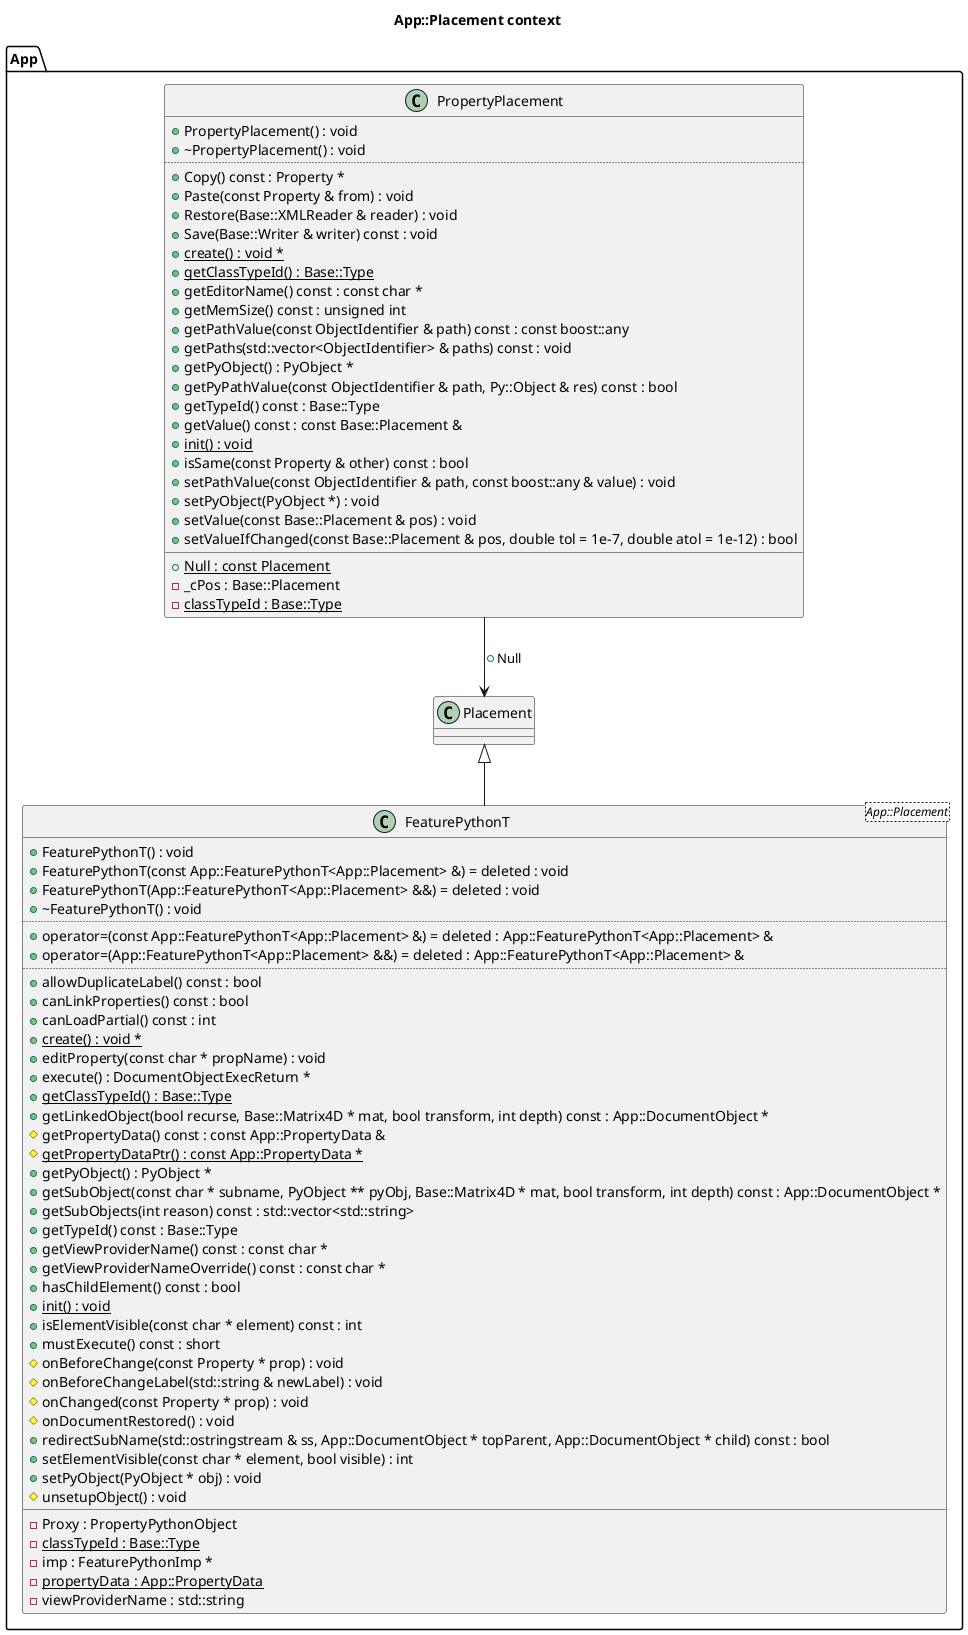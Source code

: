 @startuml
title App::Placement context
package [App] as C_0018282610363821501524 {
class "PropertyPlacement" as C_0000677701823704837107
class C_0000677701823704837107 [[https://github.com/FreeCAD/FreeCAD/blob/2fcc5317fe3aee96ca73475986a577719fc78e20/src/App/PropertyGeo.h#L299{PropertyPlacement}]] {
+PropertyPlacement() : void [[[https://github.com/FreeCAD/FreeCAD/blob/2fcc5317fe3aee96ca73475986a577719fc78e20/src/App/PropertyGeo.h#L308{PropertyPlacement}]]]
+~PropertyPlacement() : void [[[https://github.com/FreeCAD/FreeCAD/blob/2fcc5317fe3aee96ca73475986a577719fc78e20/src/App/PropertyGeo.h#L314{~PropertyPlacement}]]]
..
+Copy() const : Property * [[[https://github.com/FreeCAD/FreeCAD/blob/2fcc5317fe3aee96ca73475986a577719fc78e20/src/App/PropertyGeo.h#L351{Copy}]]]
+Paste(const Property & from) : void [[[https://github.com/FreeCAD/FreeCAD/blob/2fcc5317fe3aee96ca73475986a577719fc78e20/src/App/PropertyGeo.h#L352{Paste}]]]
+Restore(Base::XMLReader & reader) : void [[[https://github.com/FreeCAD/FreeCAD/blob/2fcc5317fe3aee96ca73475986a577719fc78e20/src/App/PropertyGeo.h#L349{Restore}]]]
+Save(Base::Writer & writer) const : void [[[https://github.com/FreeCAD/FreeCAD/blob/2fcc5317fe3aee96ca73475986a577719fc78e20/src/App/PropertyGeo.h#L348{Save}]]]
{static} +create() : void * [[[https://github.com/FreeCAD/FreeCAD/blob/2fcc5317fe3aee96ca73475986a577719fc78e20/src/Base/BaseClass.h#L52{create}]]]
{static} +getClassTypeId() : Base::Type [[[https://github.com/FreeCAD/FreeCAD/blob/2fcc5317fe3aee96ca73475986a577719fc78e20/src/Base/BaseClass.h#L49{getClassTypeId}]]]
+getEditorName() const : const char * [[[https://github.com/FreeCAD/FreeCAD/blob/2fcc5317fe3aee96ca73475986a577719fc78e20/src/App/PropertyGeo.h#L341{getEditorName}]]]
+getMemSize() const : unsigned int [[[https://github.com/FreeCAD/FreeCAD/blob/2fcc5317fe3aee96ca73475986a577719fc78e20/src/App/PropertyGeo.h#L354{getMemSize}]]]
+getPathValue(const ObjectIdentifier & path) const : const boost::any [[[https://github.com/FreeCAD/FreeCAD/blob/2fcc5317fe3aee96ca73475986a577719fc78e20/src/App/PropertyGeo.h#L337{getPathValue}]]]
+getPaths(std::vector<ObjectIdentifier> & paths) const : void [[[https://github.com/FreeCAD/FreeCAD/blob/2fcc5317fe3aee96ca73475986a577719fc78e20/src/App/PropertyGeo.h#L333{getPaths}]]]
+getPyObject() : PyObject * [[[https://github.com/FreeCAD/FreeCAD/blob/2fcc5317fe3aee96ca73475986a577719fc78e20/src/App/PropertyGeo.h#L345{getPyObject}]]]
+getPyPathValue(const ObjectIdentifier & path, Py::Object & res) const : bool [[[https://github.com/FreeCAD/FreeCAD/blob/2fcc5317fe3aee96ca73475986a577719fc78e20/src/App/PropertyGeo.h#L339{getPyPathValue}]]]
+getTypeId() const : Base::Type [[[https://github.com/FreeCAD/FreeCAD/blob/2fcc5317fe3aee96ca73475986a577719fc78e20/src/Base/BaseClass.h#L50{getTypeId}]]]
+getValue() const : const Base::Placement & [[[https://github.com/FreeCAD/FreeCAD/blob/2fcc5317fe3aee96ca73475986a577719fc78e20/src/App/PropertyGeo.h#L330{getValue}]]]
{static} +init() : void [[[https://github.com/FreeCAD/FreeCAD/blob/2fcc5317fe3aee96ca73475986a577719fc78e20/src/Base/BaseClass.h#L51{init}]]]
+isSame(const Property & other) const : bool [[[https://github.com/FreeCAD/FreeCAD/blob/2fcc5317fe3aee96ca73475986a577719fc78e20/src/App/PropertyGeo.h#L358{isSame}]]]
+setPathValue(const ObjectIdentifier & path, const boost::any & value) : void [[[https://github.com/FreeCAD/FreeCAD/blob/2fcc5317fe3aee96ca73475986a577719fc78e20/src/App/PropertyGeo.h#L335{setPathValue}]]]
+setPyObject(PyObject *) : void [[[https://github.com/FreeCAD/FreeCAD/blob/2fcc5317fe3aee96ca73475986a577719fc78e20/src/App/PropertyGeo.h#L346{setPyObject}]]]
+setValue(const Base::Placement & pos) : void [[[https://github.com/FreeCAD/FreeCAD/blob/2fcc5317fe3aee96ca73475986a577719fc78e20/src/App/PropertyGeo.h#L318{setValue}]]]
+setValueIfChanged(const Base::Placement & pos, double tol = 1e-7, double atol = 1e-12) : bool [[[https://github.com/FreeCAD/FreeCAD/blob/2fcc5317fe3aee96ca73475986a577719fc78e20/src/App/PropertyGeo.h#L325{setValueIfChanged}]]]
__
{static} +Null : const Placement [[[https://github.com/FreeCAD/FreeCAD/blob/2fcc5317fe3aee96ca73475986a577719fc78e20/src/App/PropertyGeo.h#L365{Null}]]]
-_cPos : Base::Placement [[[https://github.com/FreeCAD/FreeCAD/blob/2fcc5317fe3aee96ca73475986a577719fc78e20/src/App/PropertyGeo.h#L368{_cPos}]]]
{static} -classTypeId : Base::Type [[[https://github.com/FreeCAD/FreeCAD/blob/2fcc5317fe3aee96ca73475986a577719fc78e20/src/Base/BaseClass.h#L55{classTypeId}]]]
}
class "Placement" as C_0003422068113493092212
class C_0003422068113493092212 [[https://github.com/FreeCAD/FreeCAD/blob/2fcc5317fe3aee96ca73475986a577719fc78e20/src/App/PropertyGeo.h#L47{Placement}]] {
__
}
class "FeaturePythonT<App::Placement>" as C_0008828268465485334205
class C_0008828268465485334205 [[https://github.com/FreeCAD/FreeCAD/blob/2fcc5317fe3aee96ca73475986a577719fc78e20/src/App/Placement.cpp#L52{FeaturePythonT}]] {
+FeaturePythonT() : void [[[https://github.com/FreeCAD/FreeCAD/blob/2fcc5317fe3aee96ca73475986a577719fc78e20/src/App/FeaturePython.h#L173{FeaturePythonT}]]]
+FeaturePythonT(const App::FeaturePythonT<App::Placement> &) = deleted : void [[[https://github.com/FreeCAD/FreeCAD/blob/2fcc5317fe3aee96ca73475986a577719fc78e20/src/App/FeaturePython.h#L351{FeaturePythonT}]]]
+FeaturePythonT(App::FeaturePythonT<App::Placement> &&) = deleted : void [[[https://github.com/FreeCAD/FreeCAD/blob/2fcc5317fe3aee96ca73475986a577719fc78e20/src/App/FeaturePython.h#L352{FeaturePythonT}]]]
+~FeaturePythonT() : void [[[https://github.com/FreeCAD/FreeCAD/blob/2fcc5317fe3aee96ca73475986a577719fc78e20/src/App/FeaturePython.h#L178{~FeaturePythonT}]]]
..
+operator=(const App::FeaturePythonT<App::Placement> &) = deleted : App::FeaturePythonT<App::Placement> & [[[https://github.com/FreeCAD/FreeCAD/blob/2fcc5317fe3aee96ca73475986a577719fc78e20/src/App/FeaturePython.h#L353{operator=}]]]
+operator=(App::FeaturePythonT<App::Placement> &&) = deleted : App::FeaturePythonT<App::Placement> & [[[https://github.com/FreeCAD/FreeCAD/blob/2fcc5317fe3aee96ca73475986a577719fc78e20/src/App/FeaturePython.h#L354{operator=}]]]
..
+allowDuplicateLabel() const : bool [[[https://github.com/FreeCAD/FreeCAD/blob/2fcc5317fe3aee96ca73475986a577719fc78e20/src/App/FeaturePython.h#L276{allowDuplicateLabel}]]]
+canLinkProperties() const : bool [[[https://github.com/FreeCAD/FreeCAD/blob/2fcc5317fe3aee96ca73475986a577719fc78e20/src/App/FeaturePython.h#L265{canLinkProperties}]]]
+canLoadPartial() const : int [[[https://github.com/FreeCAD/FreeCAD/blob/2fcc5317fe3aee96ca73475986a577719fc78e20/src/App/FeaturePython.h#L300{canLoadPartial}]]]
{static} +create() : void * [[[https://github.com/FreeCAD/FreeCAD/blob/2fcc5317fe3aee96ca73475986a577719fc78e20/src/App/PropertyContainer.h#L335{create}]]]
+editProperty(const char * propName) : void [[[https://github.com/FreeCAD/FreeCAD/blob/2fcc5317fe3aee96ca73475986a577719fc78e20/src/App/FeaturePython.h#L307{editProperty}]]]
+execute() : DocumentObjectExecReturn * [[[https://github.com/FreeCAD/FreeCAD/blob/2fcc5317fe3aee96ca73475986a577719fc78e20/src/App/FeaturePython.h#L192{execute}]]]
{static} +getClassTypeId() : Base::Type [[[https://github.com/FreeCAD/FreeCAD/blob/2fcc5317fe3aee96ca73475986a577719fc78e20/src/App/PropertyContainer.h#L333{getClassTypeId}]]]
+getLinkedObject(bool recurse, Base::Matrix4D * mat, bool transform, int depth) const : App::DocumentObject * [[[https://github.com/FreeCAD/FreeCAD/blob/2fcc5317fe3aee96ca73475986a577719fc78e20/src/App/FeaturePython.h#L230{getLinkedObject}]]]
#getPropertyData() const : const App::PropertyData & [[[https://github.com/FreeCAD/FreeCAD/blob/2fcc5317fe3aee96ca73475986a577719fc78e20/src/App/PropertyContainer.h#L343{getPropertyData}]]]
{static} #getPropertyDataPtr() : const App::PropertyData * [[[https://github.com/FreeCAD/FreeCAD/blob/2fcc5317fe3aee96ca73475986a577719fc78e20/src/App/PropertyContainer.h#L342{getPropertyDataPtr}]]]
+getPyObject() : PyObject * [[[https://github.com/FreeCAD/FreeCAD/blob/2fcc5317fe3aee96ca73475986a577719fc78e20/src/App/FeaturePython.h#L312{getPyObject}]]]
+getSubObject(const char * subname, PyObject ** pyObj, Base::Matrix4D * mat, bool transform, int depth) const : App::DocumentObject * [[[https://github.com/FreeCAD/FreeCAD/blob/2fcc5317fe3aee96ca73475986a577719fc78e20/src/App/FeaturePython.h#L214{getSubObject}]]]
+getSubObjects(int reason) const : std::vector<std::string> [[[https://github.com/FreeCAD/FreeCAD/blob/2fcc5317fe3aee96ca73475986a577719fc78e20/src/App/FeaturePython.h#L223{getSubObjects}]]]
+getTypeId() const : Base::Type [[[https://github.com/FreeCAD/FreeCAD/blob/2fcc5317fe3aee96ca73475986a577719fc78e20/src/App/PropertyContainer.h#L334{getTypeId}]]]
+getViewProviderName() const : const char * [[[https://github.com/FreeCAD/FreeCAD/blob/2fcc5317fe3aee96ca73475986a577719fc78e20/src/App/Placement.cpp#L49{getViewProviderName}]]]
+getViewProviderNameOverride() const : const char * [[[https://github.com/FreeCAD/FreeCAD/blob/2fcc5317fe3aee96ca73475986a577719fc78e20/src/App/FeaturePython.h#L203{getViewProviderNameOverride}]]]
+hasChildElement() const : bool [[[https://github.com/FreeCAD/FreeCAD/blob/2fcc5317fe3aee96ca73475986a577719fc78e20/src/App/FeaturePython.h#L240{hasChildElement}]]]
{static} +init() : void [[[https://github.com/FreeCAD/FreeCAD/blob/2fcc5317fe3aee96ca73475986a577719fc78e20/src/App/PropertyContainer.h#L344{init}]]]
+isElementVisible(const char * element) const : int [[[https://github.com/FreeCAD/FreeCAD/blob/2fcc5317fe3aee96ca73475986a577719fc78e20/src/App/FeaturePython.h#L251{isElementVisible}]]]
+mustExecute() const : short [[[https://github.com/FreeCAD/FreeCAD/blob/2fcc5317fe3aee96ca73475986a577719fc78e20/src/App/FeaturePython.h#L184{mustExecute}]]]
#onBeforeChange(const Property * prop) : void [[[https://github.com/FreeCAD/FreeCAD/blob/2fcc5317fe3aee96ca73475986a577719fc78e20/src/App/FeaturePython.h#L327{onBeforeChange}]]]
#onBeforeChangeLabel(std::string & newLabel) : void [[[https://github.com/FreeCAD/FreeCAD/blob/2fcc5317fe3aee96ca73475986a577719fc78e20/src/App/FeaturePython.h#L331{onBeforeChangeLabel}]]]
#onChanged(const Property * prop) : void [[[https://github.com/FreeCAD/FreeCAD/blob/2fcc5317fe3aee96ca73475986a577719fc78e20/src/App/FeaturePython.h#L335{onChanged}]]]
#onDocumentRestored() : void [[[https://github.com/FreeCAD/FreeCAD/blob/2fcc5317fe3aee96ca73475986a577719fc78e20/src/App/FeaturePython.h#L341{onDocumentRestored}]]]
+redirectSubName(std::ostringstream & ss, App::DocumentObject * topParent, App::DocumentObject * child) const : bool [[[https://github.com/FreeCAD/FreeCAD/blob/2fcc5317fe3aee96ca73475986a577719fc78e20/src/App/FeaturePython.h#L287{redirectSubName}]]]
+setElementVisible(const char * element, bool visible) : int [[[https://github.com/FreeCAD/FreeCAD/blob/2fcc5317fe3aee96ca73475986a577719fc78e20/src/App/FeaturePython.h#L258{setElementVisible}]]]
+setPyObject(PyObject * obj) : void [[[https://github.com/FreeCAD/FreeCAD/blob/2fcc5317fe3aee96ca73475986a577719fc78e20/src/App/FeaturePython.h#L319{setPyObject}]]]
#unsetupObject() : void [[[https://github.com/FreeCAD/FreeCAD/blob/2fcc5317fe3aee96ca73475986a577719fc78e20/src/App/FeaturePython.h#L345{unsetupObject}]]]
__
-Proxy : PropertyPythonObject [[[https://github.com/FreeCAD/FreeCAD/blob/2fcc5317fe3aee96ca73475986a577719fc78e20/src/App/FeaturePython.h#L358{Proxy}]]]
{static} -classTypeId : Base::Type [[[https://github.com/FreeCAD/FreeCAD/blob/2fcc5317fe3aee96ca73475986a577719fc78e20/src/App/PropertyContainer.h#L332{classTypeId}]]]
-imp : FeaturePythonImp * [[[https://github.com/FreeCAD/FreeCAD/blob/2fcc5317fe3aee96ca73475986a577719fc78e20/src/App/FeaturePython.h#L357{imp}]]]
{static} -propertyData : App::PropertyData [[[https://github.com/FreeCAD/FreeCAD/blob/2fcc5317fe3aee96ca73475986a577719fc78e20/src/App/PropertyContainer.h#L341{propertyData}]]]
-viewProviderName : std::string [[[https://github.com/FreeCAD/FreeCAD/blob/2fcc5317fe3aee96ca73475986a577719fc78e20/src/App/FeaturePython.h#L359{viewProviderName}]]]
}
}
C_0000677701823704837107 --> C_0003422068113493092212 [[https://github.com/FreeCAD/FreeCAD/blob/2fcc5317fe3aee96ca73475986a577719fc78e20/src/App/PropertyGeo.h#L365{Null}]] : +Null
C_0003422068113493092212 <|-- C_0008828268465485334205

'Generated with clang-uml, version 0.6.0
'LLVM version Ubuntu clang version 19.1.1 (1ubuntu1)
@enduml
